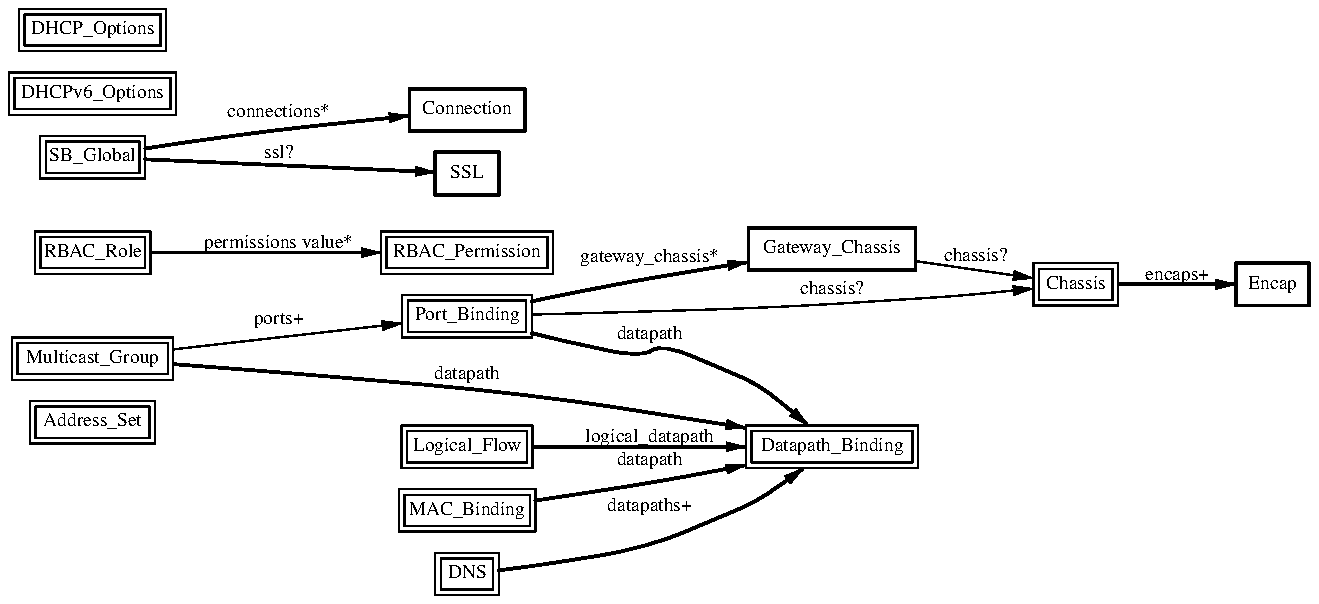 .ps -3
.PS
linethick = 1;
linethick = 0.5;
box at 0.4180218901,0.865497047 wid 0.624080302 height 0.211955 "Address_Set"
box at 0.4180218901,0.865497047 wid 0.568524746444444 height 0.156399444444444
linethick = 1;
box at 4.115445453,1.730951703 wid 0.836035302 height 0.211955 "Gateway_Chassis"
linethick = 0.5;
box at 5.33405953,1.554350797 wid 0.42391 height 0.211955 "Chassis"
box at 5.33405953,1.554350797 wid 0.368354444444444 height 0.156399444444444
linethick = 1;
box at 6.31753073,1.554350797 wid 0.3650331401 height 0.211955 "Encap"
linethick = 0.5;
box at 0.4180218901,1.183429547 wid 0.806615948 height 0.211955 "Multicast_Group"
box at 0.4180218901,1.183429547 wid 0.751060392444444 height 0.156399444444444
linethick = 0.5;
box at 2.290300948,1.395384547 wid 0.647649698 height 0.211955 "Port_Binding"
box at 2.290300948,1.395384547 wid 0.592094142444444 height 0.156399444444444
linethick = 0.5;
box at 4.115445453,0.7418425 wid 0.859604698 height 0.211955 "Datapath_Binding"
box at 4.115445453,0.7418425 wid 0.804049142444444 height 0.156399444444444
linethick = 0.5;
box at 2.290300948,1.713317047 wid 0.859604698 height 0.211955 "RBAC_Permission"
box at 2.290300948,1.713317047 wid 0.804049142444444 height 0.156399444444444
linethick = 0.5;
box at 0.4180218901,2.190215797 wid 0.523995151 height 0.211955 "SB_Global"
box at 0.4180218901,2.190215797 wid 0.468439595444444 height 0.156399444444444
linethick = 1;
box at 2.290300948,2.425697802 wid 0.576983901 height 0.211955 "Connection"
linethick = 1;
box at 2.290300948,2.107765302 wid 0.3179325 height 0.211955 "SSL"
linethick = 0.5;
box at 2.290300948,0.7418425 wid 0.653542047 height 0.211955 "Logical_Flow"
box at 2.290300948,0.7418425 wid 0.597986491444444 height 0.156399444444444
linethick = 0.5;
box at 2.290300948,0.42391 wid 0.682961401 height 0.211955 "MAC_Binding"
box at 2.290300948,0.42391 wid 0.627405845444444 height 0.156399444444444
linethick = 0.5;
box at 0.4180218901,1.713317047 wid 0.576983901 height 0.211955 "RBAC_Role"
box at 0.4180218901,1.713317047 wid 0.521428345444444 height 0.156399444444444
linethick = 0.5;
box at 2.290300948,0.1059775 wid 0.3179325 height 0.211955 "DNS"
box at 2.290300948,0.1059775 wid 0.262376944444444 height 0.156399444444444
linethick = 0.5;
box at 0.4180218901,2.508148297 wid 0.836035302 height 0.211955 "DHCPv6_Options"
box at 0.4180218901,2.508148297 wid 0.780479746444444 height 0.156399444444444
linethick = 0.5;
box at 0.4180218901,2.826080797 wid 0.735950151 height 0.211955 "DHCP_Options"
box at 0.4180218901,2.826080797 wid 0.680394595444444 height 0.156399444444444
linethick = 0.5;
spline -> from 4.53498918,1.670417355 to 4.53498918,1.670417355 to 4.73295515,1.641464302 to 4.96101873,1.608060194 to 5.12168062,1.584533189
"chassis?" at 4.83384573,1.692715021
linethick = 1;
spline -> from 5.54855799,1.554350797 to 5.54855799,1.554350797 to 5.722785,1.554350797 to 5.96950062,1.554350797 to 6.13440161,1.554350797
"encaps+" at 5.84063198,1.598479828
linethick = 0.5;
spline -> from 0.823021265,1.228872699 to 0.823021265,1.228872699 to 1.164692725,1.267830028 to 1.650154457,1.323107892 to 1.966179362,1.359097851
"ports+" at 1.348288146,1.374782521
linethick = 1;
spline -> from 0.821707144,1.155197141 to 0.821707144,1.155197141 to 1.42179414,1.109626816 to 2.593396598,1.0089058 to 3.579665604,0.853712349 to 3.614044705,0.848286301 to 3.649568363,0.842139606 to 3.685134412,0.835484219
"datapath" at 2.290300948,1.103946422
linethick = 1;
spline -> from 2.615058399,1.468975323 to 2.615058399,1.468975323 to 2.684494857,1.484236083 to 2.757619332,1.499708798 to 2.826080797,1.513104354 to 3.115526545,1.569823512 to 3.44342093,1.625313331 to 3.695308252,1.666093473
"gateway_chassis*" at 3.202894396,1.686822672
linethick = 0.5;
spline -> from 2.614888835,1.402802972 to 2.614888835,1.402802972 to 3.050965052,1.414121369 to 3.857962519,1.439216841 to 4.54516302,1.483685 to 4.74058553,1.496317518 to 4.96313828,1.517004326 to 5.1208328,1.532731387
"chassis?" at 4.115445453,1.527856422
linethick = 1;
spline -> from 2.614719271,1.309966682 to 2.614719271,1.309966682 to 2.684155729,1.29250159 to 2.757407377,1.274866934 to 2.826080797,1.259945302 to 3.158595801,1.187668647 to 3.266480896,1.257571406 to 3.579665604,1.124548448 to 3.737402515,1.057570668 to 3.893401395,0.936459581 to 3.994885449,0.848371083
"datapath" at 3.202894396,1.304116724
linethick = 1;
spline -> from 0.681859235,2.233539399 to 0.681859235,2.233539399 to 0.764818422,2.246850173 to 0.857188411,2.261051158 to 0.942012802,2.272623901 to 1.30691453,2.322433326 to 1.72912889,2.368724298 to 2.001109546,2.397083877
"connections*" at 1.348288146,2.410988125
linethick = 1;
spline -> from 0.680629896,2.178812618 to 0.680629896,2.178812618 to 1.073424902,2.161432308 to 1.811409821,2.128748847 to 2.130698833,2.114590253
"ssl?" at 1.348288146,2.204925474
linethick = 1;
spline -> from 2.618280115,0.7418425 to 2.618280115,0.7418425 to 2.915483416,0.7418425 to 3.358723712,0.7418425 to 3.684795284,0.7418425
"logical_datapath" at 3.202894396,0.786013922
linethick = 1;
spline -> from 2.63205719,0.473253124 to 2.63205719,0.473253124 to 2.891447719,0.512464799 to 3.259062471,0.570413296 to 3.579665604,0.629972651 to 3.613875141,0.636331301 to 3.649271626,0.643198643 to 3.684795284,0.65027794
"datapath" at 3.202894396,0.674144073
linethick = 0.5;
spline -> from 0.708523174,1.713317047 to 0.708523174,1.713317047 to 1.015391623,1.713317047 to 1.507339178,1.713317047 to 1.859947516,1.713317047
"permissions value*" at 1.348288146,1.757446078
linethick = 1;
spline -> from 2.449648717,0.123696938 to 2.449648717,0.123696938 to 2.695898036,0.1559268153 to 3.191024916,0.2365078672 to 3.579665604,0.4003575604 to 3.722904793,0.460747779 to 3.870255909,0.559179681 to 3.973096475,0.634932398
"datapaths+" at 3.202894396,0.444512026
.ps +3
.PE
